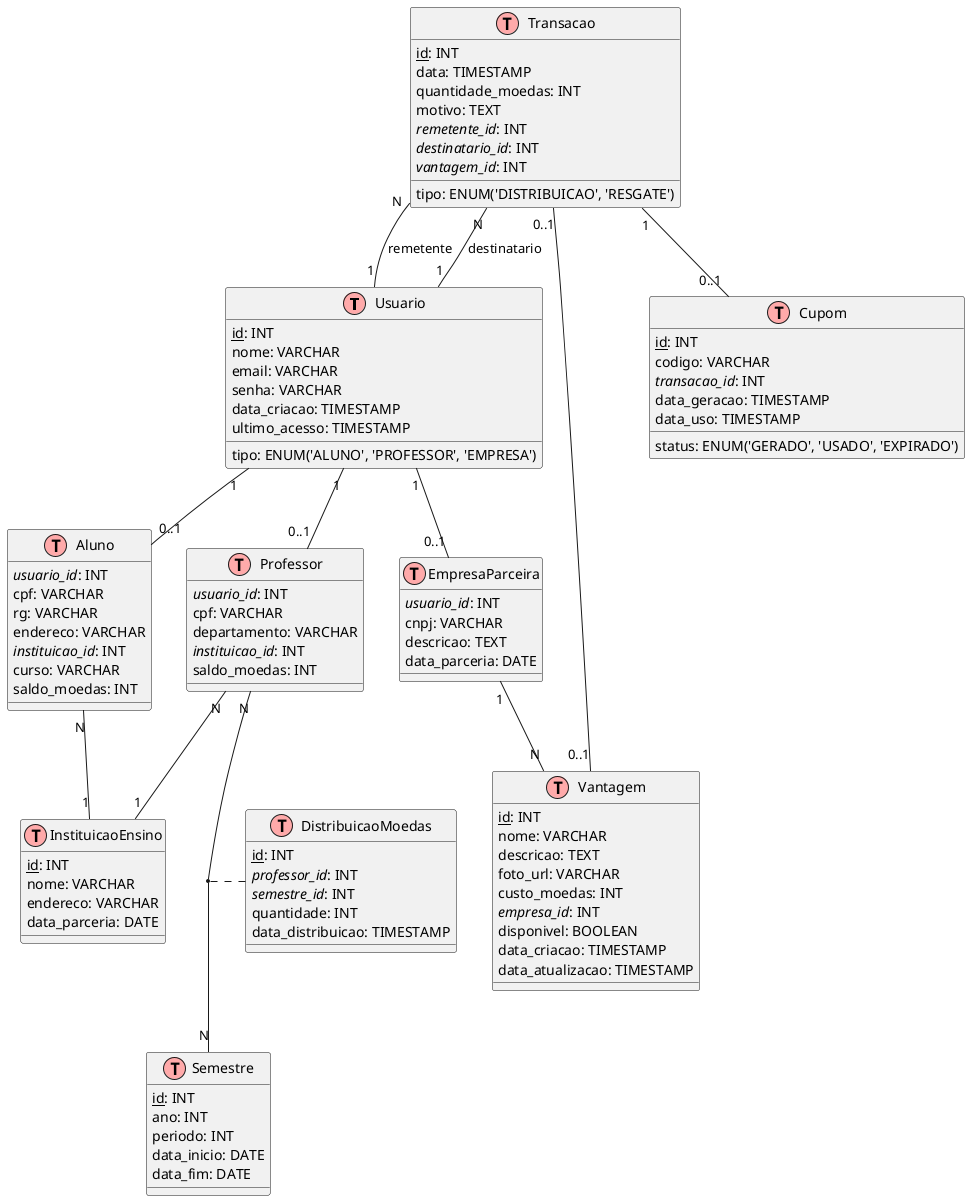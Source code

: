 @startuml
!define TABLE(name,desc) class name as "desc" << (T,#FFAAAA) >>
!define PK(x) <u>x</u>
!define FK(x) <i>x</i>

TABLE(Usuario, "Usuario") {
  PK(id): INT
  nome: VARCHAR
  email: VARCHAR
  senha: VARCHAR
  tipo: ENUM('ALUNO', 'PROFESSOR', 'EMPRESA')
  data_criacao: TIMESTAMP
  ultimo_acesso: TIMESTAMP
}

TABLE(Aluno, "Aluno") {
  FK(usuario_id): INT
  cpf: VARCHAR
  rg: VARCHAR
  endereco: VARCHAR
  FK(instituicao_id): INT
  curso: VARCHAR
  saldo_moedas: INT
}

TABLE(Professor, "Professor") {
  FK(usuario_id): INT
  cpf: VARCHAR
  departamento: VARCHAR
  FK(instituicao_id): INT
  saldo_moedas: INT
}

TABLE(EmpresaParceira, "EmpresaParceira") {
  FK(usuario_id): INT
  cnpj: VARCHAR
  descricao: TEXT
  data_parceria: DATE
}

TABLE(InstituicaoEnsino, "InstituicaoEnsino") {
  PK(id): INT
  nome: VARCHAR
  endereco: VARCHAR
  data_parceria: DATE
}

TABLE(Vantagem, "Vantagem") {
  PK(id): INT
  nome: VARCHAR
  descricao: TEXT
  foto_url: VARCHAR
  custo_moedas: INT
  FK(empresa_id): INT
  disponivel: BOOLEAN
  data_criacao: TIMESTAMP
  data_atualizacao: TIMESTAMP
}

TABLE(Transacao, "Transacao") {
  PK(id): INT
  tipo: ENUM('DISTRIBUICAO', 'RESGATE')
  data: TIMESTAMP
  quantidade_moedas: INT
  motivo: TEXT
  FK(remetente_id): INT
  FK(destinatario_id): INT
  FK(vantagem_id): INT
}

TABLE(Cupom, "Cupom") {
  PK(id): INT
  codigo: VARCHAR
  FK(transacao_id): INT
  data_geracao: TIMESTAMP
  data_uso: TIMESTAMP
  status: ENUM('GERADO', 'USADO', 'EXPIRADO')
}

TABLE(Semestre, "Semestre") {
  PK(id): INT
  ano: INT
  periodo: INT
  data_inicio: DATE
  data_fim: DATE
}

TABLE(DistribuicaoMoedas, "DistribuicaoMoedas") {
  PK(id): INT
  FK(professor_id): INT
  FK(semestre_id): INT
  quantidade: INT
  data_distribuicao: TIMESTAMP
}

Usuario "1" -- "0..1" Aluno
Usuario "1" -- "0..1" Professor
Usuario "1" -- "0..1" EmpresaParceira
Aluno "N" -- "1" InstituicaoEnsino
Professor "N" -- "1" InstituicaoEnsino
EmpresaParceira "1" -- "N" Vantagem
Transacao "N" -- "1" Usuario : remetente
Transacao "N" -- "1" Usuario : destinatario
Transacao "0..1" -- "0..1" Vantagem
Transacao "1" -- "0..1" Cupom
Professor "N" -- "N" Semestre
(Professor, Semestre) .. DistribuicaoMoedas

@enduml